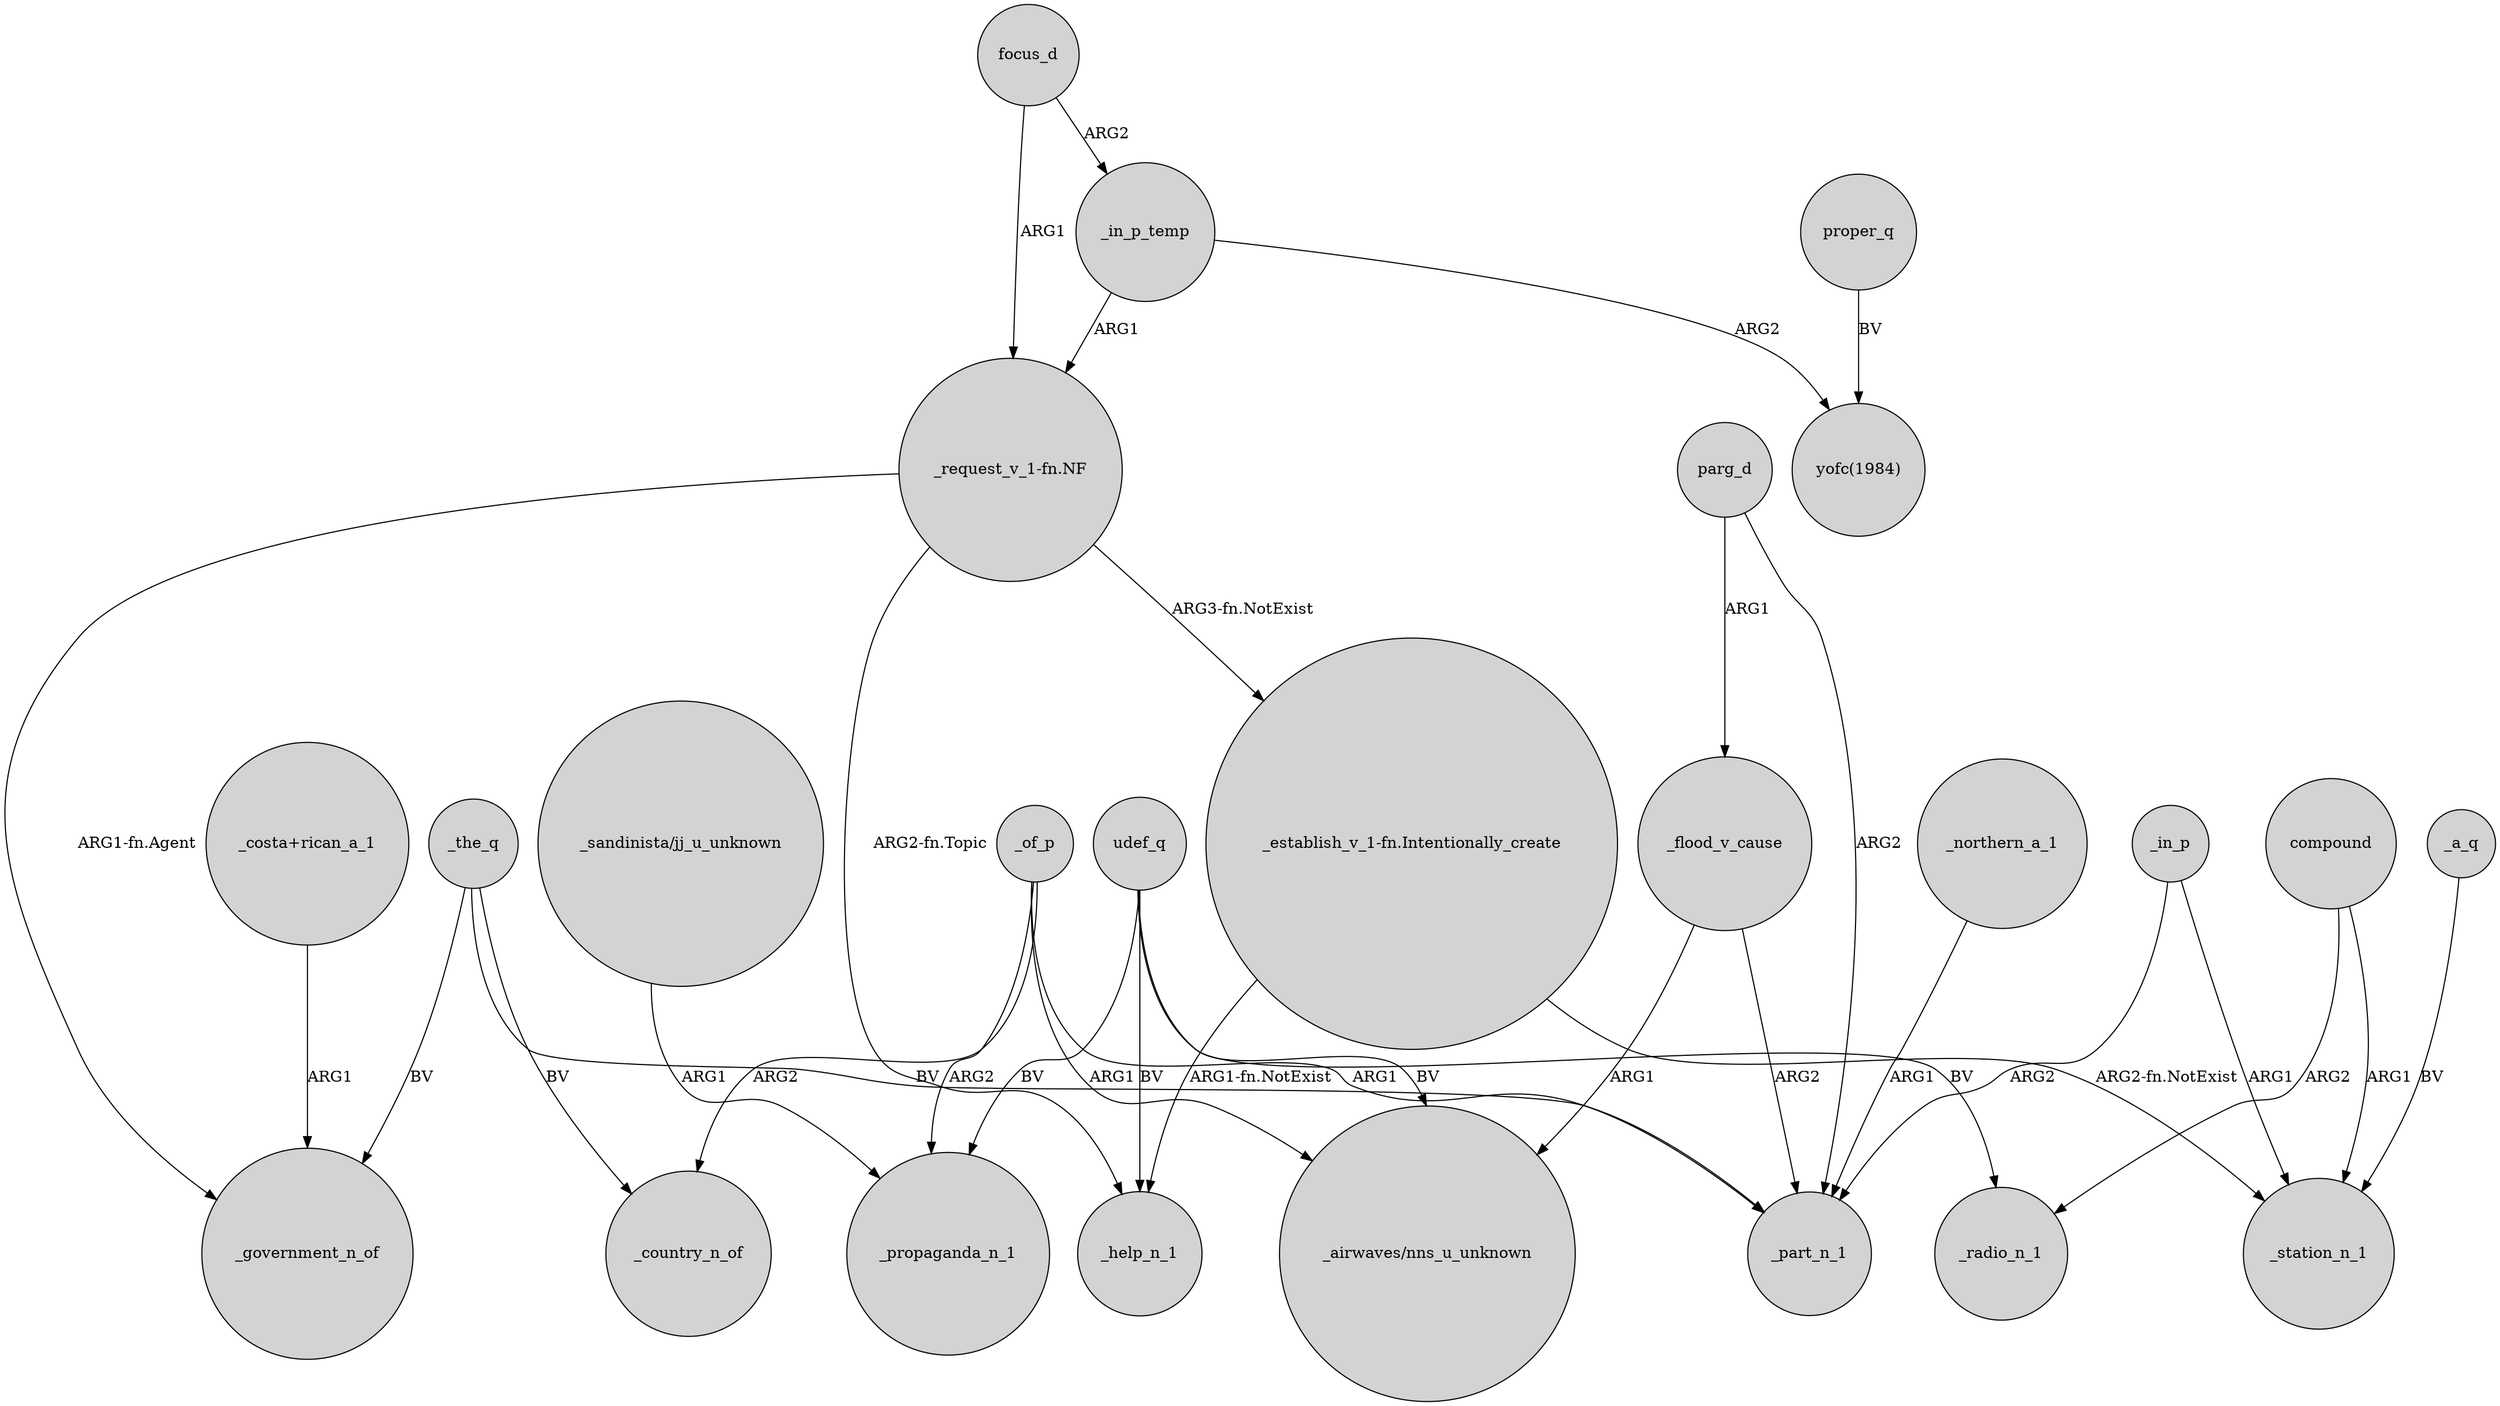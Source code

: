 digraph {
	node [shape=circle style=filled]
	"_costa+rican_a_1" -> _government_n_of [label=ARG1]
	"_request_v_1-fn.NF" -> "_establish_v_1-fn.Intentionally_create" [label="ARG3-fn.NotExist"]
	_of_p -> _country_n_of [label=ARG2]
	udef_q -> _propaganda_n_1 [label=BV]
	focus_d -> _in_p_temp [label=ARG2]
	"_request_v_1-fn.NF" -> _help_n_1 [label="ARG2-fn.Topic"]
	_in_p -> _part_n_1 [label=ARG2]
	_in_p_temp -> "yofc(1984)" [label=ARG2]
	_the_q -> _part_n_1 [label=BV]
	_in_p_temp -> "_request_v_1-fn.NF" [label=ARG1]
	"_establish_v_1-fn.Intentionally_create" -> _help_n_1 [label="ARG1-fn.NotExist"]
	udef_q -> _radio_n_1 [label=BV]
	_flood_v_cause -> "_airwaves/nns_u_unknown" [label=ARG1]
	proper_q -> "yofc(1984)" [label=BV]
	_of_p -> _part_n_1 [label=ARG1]
	focus_d -> "_request_v_1-fn.NF" [label=ARG1]
	_flood_v_cause -> _part_n_1 [label=ARG2]
	_a_q -> _station_n_1 [label=BV]
	"_establish_v_1-fn.Intentionally_create" -> _station_n_1 [label="ARG2-fn.NotExist"]
	"_sandinista/jj_u_unknown" -> _propaganda_n_1 [label=ARG1]
	_the_q -> _country_n_of [label=BV]
	compound -> _station_n_1 [label=ARG1]
	parg_d -> _flood_v_cause [label=ARG1]
	"_request_v_1-fn.NF" -> _government_n_of [label="ARG1-fn.Agent"]
	udef_q -> "_airwaves/nns_u_unknown" [label=BV]
	_northern_a_1 -> _part_n_1 [label=ARG1]
	compound -> _radio_n_1 [label=ARG2]
	udef_q -> _help_n_1 [label=BV]
	_of_p -> _propaganda_n_1 [label=ARG2]
	parg_d -> _part_n_1 [label=ARG2]
	_the_q -> _government_n_of [label=BV]
	_of_p -> "_airwaves/nns_u_unknown" [label=ARG1]
	_in_p -> _station_n_1 [label=ARG1]
}
